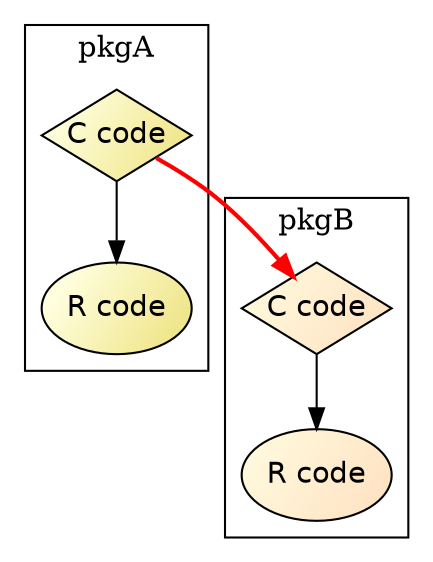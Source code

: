 digraph D {
  compound=true;

  node [shape = ellipse,
      style = filled,
      fixedsize=true,
      width=1,
      height=0.618,
      fontsize=14,
      fillcolor = "lightyellow:khaki",
      gradientangle=315,
      fontname="Helvetica"]
  ar [label = "R code"];
  ac [label = "C code", shape = "diamond"];
  br [label = "R code", fillcolor = "cornsilk:bisque"];
  bc [label = "C code", shape = "diamond", fillcolor = "cornsilk:bisque"];

  edge [color = black,
       arrowname = vee,
       fontname="Helvetica",
       fontsize=10]

  /* to be visually separated, subgraphs must be prefixed with cluster_ */
  /* and only the DOT and FDP layout seam to support subgraphs */
  subgraph cluster_pkgA {
    label = "pkgA";
    ac -> ar;
  }
  subgraph cluster_pkgB {
    label = "pkgB";
    bc -> br;
  }

  ac -> bc [color="red", penwidth=2];
}
